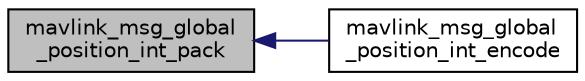 digraph "mavlink_msg_global_position_int_pack"
{
 // INTERACTIVE_SVG=YES
  edge [fontname="Helvetica",fontsize="10",labelfontname="Helvetica",labelfontsize="10"];
  node [fontname="Helvetica",fontsize="10",shape=record];
  rankdir="LR";
  Node1 [label="mavlink_msg_global\l_position_int_pack",height=0.2,width=0.4,color="black", fillcolor="grey75", style="filled" fontcolor="black"];
  Node1 -> Node2 [dir="back",color="midnightblue",fontsize="10",style="solid",fontname="Helvetica"];
  Node2 [label="mavlink_msg_global\l_position_int_encode",height=0.2,width=0.4,color="black", fillcolor="white", style="filled",URL="$v1_80_2common_2mavlink__msg__global__position__int_8h.html#af2515d048446095e804a70d7f3356414",tooltip="Encode a global_position_int struct. "];
}
